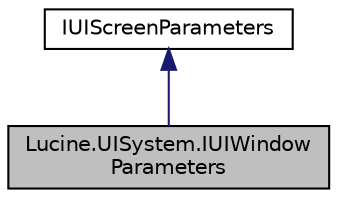 digraph "Lucine.UISystem.IUIWindowParameters"
{
 // LATEX_PDF_SIZE
  edge [fontname="Helvetica",fontsize="10",labelfontname="Helvetica",labelfontsize="10"];
  node [fontname="Helvetica",fontsize="10",shape=record];
  Node1 [label="Lucine.UISystem.IUIWindow\lParameters",height=0.2,width=0.4,color="black", fillcolor="grey75", style="filled", fontcolor="black",tooltip="Interface for the window parameters (will be used in inspector)"];
  Node2 -> Node1 [dir="back",color="midnightblue",fontsize="10",style="solid",fontname="Helvetica"];
  Node2 [label="IUIScreenParameters",height=0.2,width=0.4,color="black", fillcolor="white", style="filled",URL="$interface_lucine_1_1_u_i_system_1_1_i_u_i_screen_parameters.html",tooltip="Base interface for screen parameters No parameters screens"];
}
